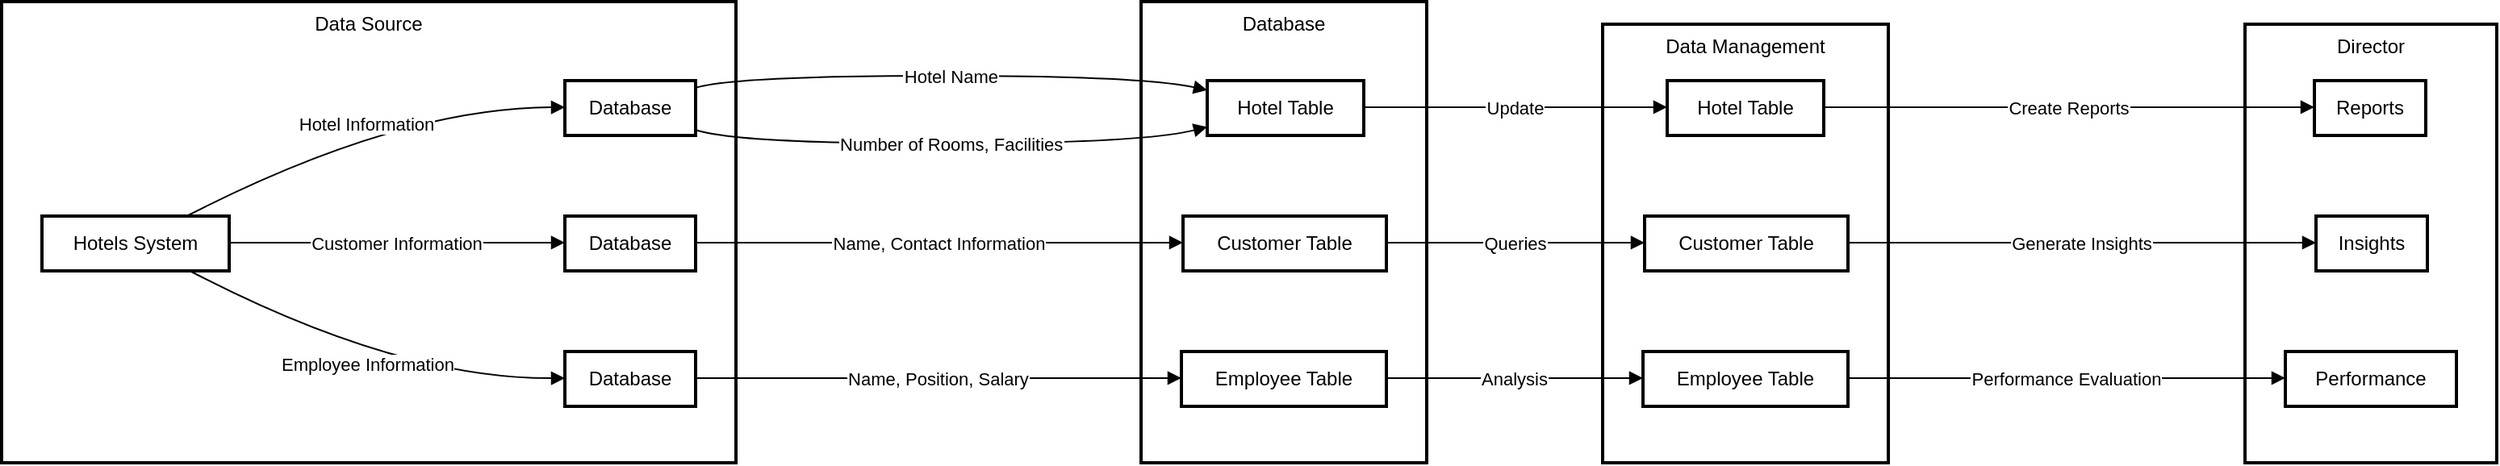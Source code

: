 <mxGraphModel><root><mxCell id="0"/><mxCell id="1" parent="0"/><mxCell id="2" value="Director" style="whiteSpace=wrap;strokeWidth=2;verticalAlign=top;" vertex="1" parent="1"><mxGeometry x="1390" y="14" width="156" height="272" as="geometry"/></mxCell><mxCell id="3" value="Reports" style="whiteSpace=wrap;strokeWidth=2;" vertex="1" parent="1"><mxGeometry x="1433" y="49" width="69" height="34" as="geometry"/></mxCell><mxCell id="4" value="Insights" style="whiteSpace=wrap;strokeWidth=2;" vertex="1" parent="1"><mxGeometry x="1434" y="133" width="69" height="34" as="geometry"/></mxCell><mxCell id="5" value="Performance" style="whiteSpace=wrap;strokeWidth=2;" vertex="1" parent="1"><mxGeometry x="1415" y="217" width="106" height="34" as="geometry"/></mxCell><mxCell id="6" value="Data Management" style="whiteSpace=wrap;strokeWidth=2;verticalAlign=top;" vertex="1" parent="1"><mxGeometry x="992" y="14" width="177" height="272" as="geometry"/></mxCell><mxCell id="7" value="Hotel Table" style="whiteSpace=wrap;strokeWidth=2;" vertex="1" parent="1"><mxGeometry x="1032" y="49" width="97" height="34" as="geometry"/></mxCell><mxCell id="8" value="Customer Table" style="whiteSpace=wrap;strokeWidth=2;" vertex="1" parent="1"><mxGeometry x="1018" y="133" width="126" height="34" as="geometry"/></mxCell><mxCell id="9" value="Employee Table" style="whiteSpace=wrap;strokeWidth=2;" vertex="1" parent="1"><mxGeometry x="1017" y="217" width="127" height="34" as="geometry"/></mxCell><mxCell id="10" value="Database" style="whiteSpace=wrap;strokeWidth=2;verticalAlign=top;" vertex="1" parent="1"><mxGeometry x="706" width="177" height="286" as="geometry"/></mxCell><mxCell id="11" value="Hotel Table" style="whiteSpace=wrap;strokeWidth=2;" vertex="1" parent="1"><mxGeometry x="747" y="49" width="97" height="34" as="geometry"/></mxCell><mxCell id="12" value="Customer Table" style="whiteSpace=wrap;strokeWidth=2;" vertex="1" parent="1"><mxGeometry x="732" y="133" width="126" height="34" as="geometry"/></mxCell><mxCell id="13" value="Employee Table" style="whiteSpace=wrap;strokeWidth=2;" vertex="1" parent="1"><mxGeometry x="731" y="217" width="127" height="34" as="geometry"/></mxCell><mxCell id="14" value="Data Source" style="whiteSpace=wrap;strokeWidth=2;verticalAlign=top;" vertex="1" parent="1"><mxGeometry width="455" height="286" as="geometry"/></mxCell><mxCell id="15" value="Database" style="whiteSpace=wrap;strokeWidth=2;" vertex="1" parent="1"><mxGeometry x="349" y="49" width="81" height="34" as="geometry"/></mxCell><mxCell id="16" value="Hotels System" style="whiteSpace=wrap;strokeWidth=2;" vertex="1" parent="1"><mxGeometry x="25" y="133" width="116" height="34" as="geometry"/></mxCell><mxCell id="17" value="Database" style="whiteSpace=wrap;strokeWidth=2;" vertex="1" parent="1"><mxGeometry x="349" y="133" width="81" height="34" as="geometry"/></mxCell><mxCell id="18" value="Database" style="whiteSpace=wrap;strokeWidth=2;" vertex="1" parent="1"><mxGeometry x="349" y="217" width="81" height="34" as="geometry"/></mxCell><mxCell id="19" value="Hotel Information" style="curved=1;startArrow=none;endArrow=block;exitX=0.781;exitY=-0.015;entryX=-0.001;entryY=0.485;" edge="1" parent="1" source="16" target="15"><mxGeometry relative="1" as="geometry"><Array as="points"><mxPoint x="245" y="66"/></Array></mxGeometry></mxCell><mxCell id="20" value="Customer Information" style="curved=1;startArrow=none;endArrow=block;exitX=0.996;exitY=0.485;entryX=-0.001;entryY=0.485;" edge="1" parent="1" source="16" target="17"><mxGeometry relative="1" as="geometry"><Array as="points"/></mxGeometry></mxCell><mxCell id="21" value="Employee Information" style="curved=1;startArrow=none;endArrow=block;exitX=0.781;exitY=0.985;entryX=-0.001;entryY=0.485;" edge="1" parent="1" source="16" target="18"><mxGeometry relative="1" as="geometry"><Array as="points"><mxPoint x="245" y="234"/></Array></mxGeometry></mxCell><mxCell id="22" value="Hotel Name" style="curved=1;startArrow=none;endArrow=block;exitX=0.996;exitY=0.131;entryX=-0.003;entryY=0.172;" edge="1" parent="1" source="15" target="11"><mxGeometry relative="1" as="geometry"><Array as="points"><mxPoint x="455" y="46"/><mxPoint x="706" y="46"/></Array></mxGeometry></mxCell><mxCell id="23" value="Number of Rooms, Facilities" style="curved=1;startArrow=none;endArrow=block;exitX=0.996;exitY=0.894;entryX=-0.003;entryY=0.846;" edge="1" parent="1" source="15" target="11"><mxGeometry relative="1" as="geometry"><Array as="points"><mxPoint x="455" y="88"/><mxPoint x="706" y="88"/></Array></mxGeometry></mxCell><mxCell id="24" value="Name, Contact Information" style="curved=1;startArrow=none;endArrow=block;exitX=0.996;exitY=0.485;entryX=0.001;entryY=0.485;" edge="1" parent="1" source="17" target="12"><mxGeometry relative="1" as="geometry"><Array as="points"/></mxGeometry></mxCell><mxCell id="25" value="Name, Position, Salary" style="curved=1;startArrow=none;endArrow=block;exitX=0.996;exitY=0.485;entryX=0.003;entryY=0.485;" edge="1" parent="1" source="18" target="13"><mxGeometry relative="1" as="geometry"><Array as="points"/></mxGeometry></mxCell><mxCell id="26" value="Update" style="curved=1;startArrow=none;endArrow=block;exitX=0.994;exitY=0.485;entryX=0.002;entryY=0.485;" edge="1" parent="1" source="11" target="7"><mxGeometry relative="1" as="geometry"><Array as="points"/></mxGeometry></mxCell><mxCell id="27" value="Queries" style="curved=1;startArrow=none;endArrow=block;exitX=0.999;exitY=0.485;entryX=-0.003;entryY=0.485;" edge="1" parent="1" source="12" target="8"><mxGeometry relative="1" as="geometry"><Array as="points"/></mxGeometry></mxCell><mxCell id="28" value="Analysis" style="curved=1;startArrow=none;endArrow=block;exitX=1.005;exitY=0.485;entryX=-0.001;entryY=0.485;" edge="1" parent="1" source="13" target="9"><mxGeometry relative="1" as="geometry"><Array as="points"/></mxGeometry></mxCell><mxCell id="29" value="Create Reports" style="curved=1;startArrow=none;endArrow=block;exitX=0.999;exitY=0.485;entryX=0.007;entryY=0.485;" edge="1" parent="1" source="7" target="3"><mxGeometry relative="1" as="geometry"><Array as="points"/></mxGeometry></mxCell><mxCell id="30" value="Generate Insights" style="curved=1;startArrow=none;endArrow=block;exitX=0.996;exitY=0.485;entryX=-0.007;entryY=0.485;" edge="1" parent="1" source="8" target="4"><mxGeometry relative="1" as="geometry"><Array as="points"/></mxGeometry></mxCell><mxCell id="31" value="Performance Evaluation" style="curved=1;startArrow=none;endArrow=block;exitX=1.001;exitY=0.485;entryX=0.001;entryY=0.485;" edge="1" parent="1" source="9" target="5"><mxGeometry relative="1" as="geometry"><Array as="points"/></mxGeometry></mxCell></root></mxGraphModel>